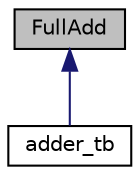 digraph "FullAdd"
{
 // INTERACTIVE_SVG=YES
 // LATEX_PDF_SIZE
  edge [fontname="Helvetica",fontsize="10",labelfontname="Helvetica",labelfontsize="10"];
  node [fontname="Helvetica",fontsize="10",shape=record];
  Node1 [label="FullAdd",height=0.2,width=0.4,color="black", fillcolor="grey75", style="filled", fontcolor="black",tooltip="Full Adder Entity Declaration."];
  Node1 -> Node2 [dir="back",color="midnightblue",fontsize="10",style="solid",fontname="Helvetica"];
  Node2 [label="adder_tb",height=0.2,width=0.4,color="black", fillcolor="white", style="filled",URL="$classadder__tb.html",tooltip=" "];
}
